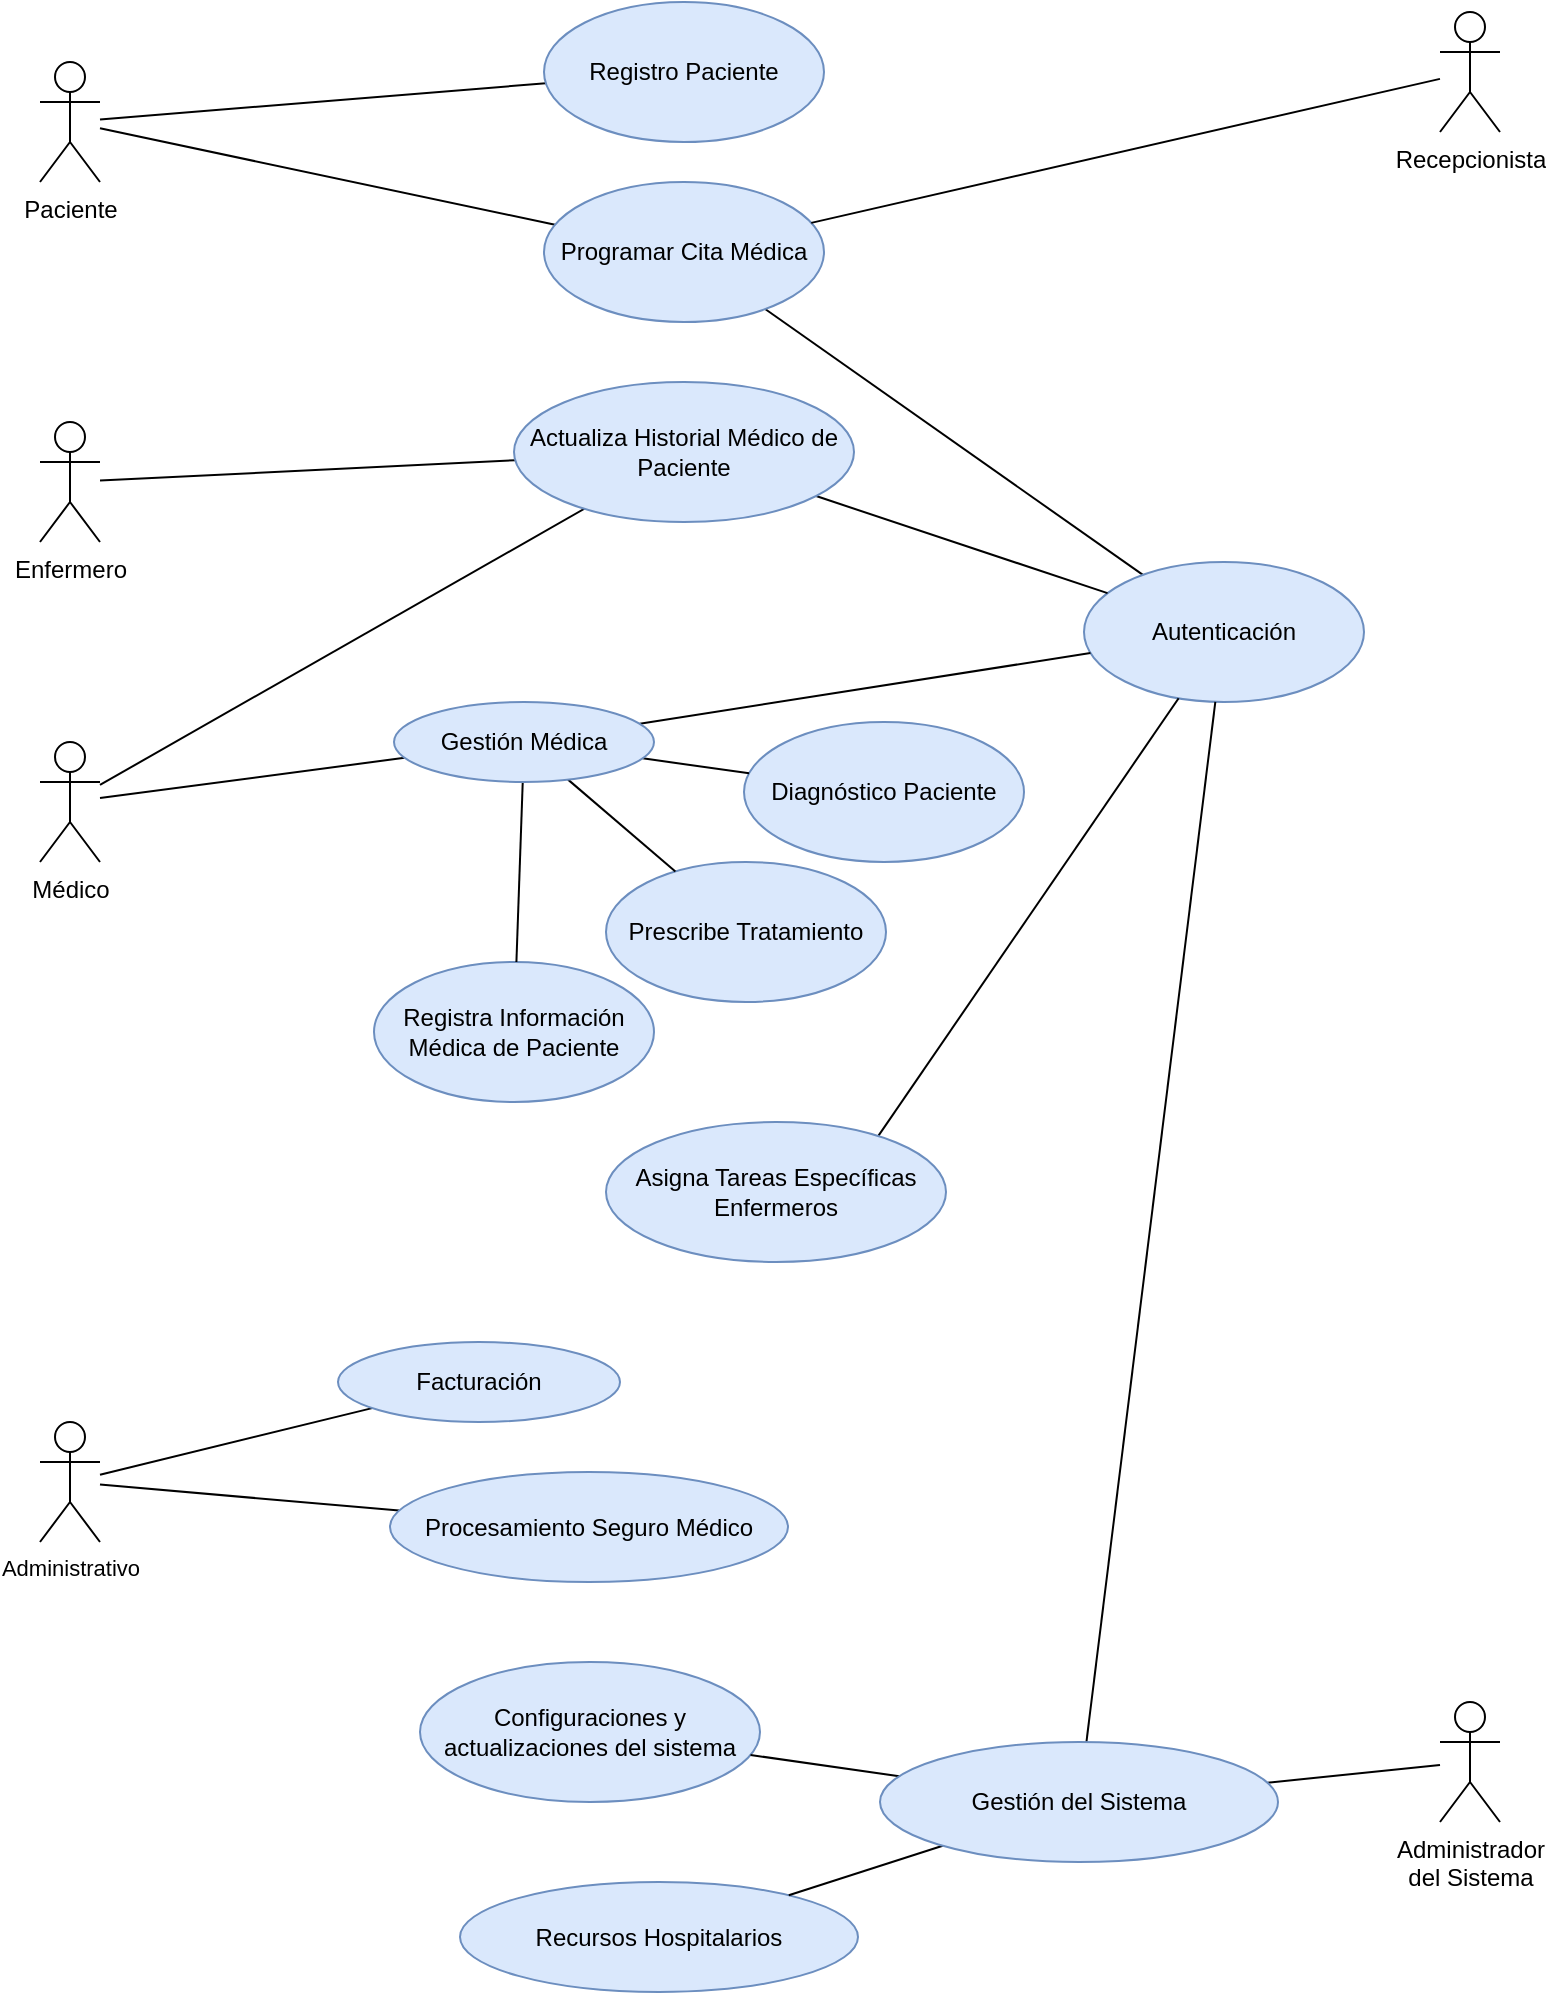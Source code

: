 <mxfile version="22.1.1" type="github">
  <diagram name="Página-1" id="ZNuelECcAXCwTNfUA35b">
    <mxGraphModel dx="934" dy="1289" grid="1" gridSize="10" guides="1" tooltips="1" connect="1" arrows="1" fold="1" page="1" pageScale="1" pageWidth="827" pageHeight="1169" math="0" shadow="0">
      <root>
        <mxCell id="0" />
        <mxCell id="1" parent="0" />
        <mxCell id="eINDZqRwower8AVah4N8-52" style="edgeStyle=none;shape=connector;rounded=0;orthogonalLoop=1;jettySize=auto;html=1;labelBackgroundColor=default;strokeColor=default;align=center;verticalAlign=middle;fontFamily=Helvetica;fontSize=11;fontColor=default;endArrow=none;endFill=0;" edge="1" parent="1" source="eINDZqRwower8AVah4N8-1" target="eINDZqRwower8AVah4N8-31">
          <mxGeometry relative="1" as="geometry" />
        </mxCell>
        <mxCell id="eINDZqRwower8AVah4N8-1" value="Administrador &lt;br&gt;del Sistema" style="shape=umlActor;verticalLabelPosition=bottom;verticalAlign=top;html=1;outlineConnect=0;" vertex="1" parent="1">
          <mxGeometry x="740" y="940" width="30" height="60" as="geometry" />
        </mxCell>
        <mxCell id="eINDZqRwower8AVah4N8-33" style="edgeStyle=none;shape=connector;rounded=0;orthogonalLoop=1;jettySize=auto;html=1;labelBackgroundColor=default;strokeColor=default;align=center;verticalAlign=middle;fontFamily=Helvetica;fontSize=11;fontColor=default;endArrow=none;endFill=0;" edge="1" parent="1" source="eINDZqRwower8AVah4N8-2" target="eINDZqRwower8AVah4N8-15">
          <mxGeometry relative="1" as="geometry" />
        </mxCell>
        <mxCell id="eINDZqRwower8AVah4N8-2" value="Enfermero" style="shape=umlActor;verticalLabelPosition=bottom;verticalAlign=top;html=1;outlineConnect=0;" vertex="1" parent="1">
          <mxGeometry x="40" y="300" width="30" height="60" as="geometry" />
        </mxCell>
        <mxCell id="eINDZqRwower8AVah4N8-44" style="edgeStyle=none;shape=connector;rounded=0;orthogonalLoop=1;jettySize=auto;html=1;labelBackgroundColor=default;strokeColor=default;align=center;verticalAlign=middle;fontFamily=Helvetica;fontSize=11;fontColor=default;endArrow=none;endFill=0;" edge="1" parent="1" source="eINDZqRwower8AVah4N8-3" target="eINDZqRwower8AVah4N8-43">
          <mxGeometry relative="1" as="geometry" />
        </mxCell>
        <mxCell id="eINDZqRwower8AVah4N8-49" style="edgeStyle=none;shape=connector;rounded=0;orthogonalLoop=1;jettySize=auto;html=1;labelBackgroundColor=default;strokeColor=default;align=center;verticalAlign=middle;fontFamily=Helvetica;fontSize=11;fontColor=default;endArrow=none;endFill=0;" edge="1" parent="1" source="eINDZqRwower8AVah4N8-3" target="eINDZqRwower8AVah4N8-15">
          <mxGeometry relative="1" as="geometry" />
        </mxCell>
        <mxCell id="eINDZqRwower8AVah4N8-3" value="Médico" style="shape=umlActor;verticalLabelPosition=bottom;verticalAlign=top;html=1;outlineConnect=0;" vertex="1" parent="1">
          <mxGeometry x="40" y="460" width="30" height="60" as="geometry" />
        </mxCell>
        <mxCell id="eINDZqRwower8AVah4N8-18" style="edgeStyle=none;shape=connector;rounded=0;orthogonalLoop=1;jettySize=auto;html=1;labelBackgroundColor=default;strokeColor=default;align=center;verticalAlign=middle;fontFamily=Helvetica;fontSize=11;fontColor=default;endArrow=none;endFill=0;" edge="1" parent="1" source="eINDZqRwower8AVah4N8-4" target="eINDZqRwower8AVah4N8-10">
          <mxGeometry relative="1" as="geometry" />
        </mxCell>
        <mxCell id="eINDZqRwower8AVah4N8-51" style="edgeStyle=none;shape=connector;rounded=0;orthogonalLoop=1;jettySize=auto;html=1;labelBackgroundColor=default;strokeColor=default;align=center;verticalAlign=middle;fontFamily=Helvetica;fontSize=11;fontColor=default;endArrow=none;endFill=0;" edge="1" parent="1" source="eINDZqRwower8AVah4N8-4" target="eINDZqRwower8AVah4N8-9">
          <mxGeometry relative="1" as="geometry" />
        </mxCell>
        <mxCell id="eINDZqRwower8AVah4N8-4" value="Paciente" style="shape=umlActor;verticalLabelPosition=bottom;verticalAlign=top;html=1;outlineConnect=0;" vertex="1" parent="1">
          <mxGeometry x="40" y="120" width="30" height="60" as="geometry" />
        </mxCell>
        <mxCell id="eINDZqRwower8AVah4N8-9" value="Registro Paciente" style="ellipse;whiteSpace=wrap;html=1;fillColor=#dae8fc;strokeColor=#6c8ebf;" vertex="1" parent="1">
          <mxGeometry x="292" y="90" width="140" height="70" as="geometry" />
        </mxCell>
        <mxCell id="eINDZqRwower8AVah4N8-21" style="edgeStyle=none;shape=connector;rounded=0;orthogonalLoop=1;jettySize=auto;html=1;labelBackgroundColor=default;strokeColor=default;align=center;verticalAlign=middle;fontFamily=Helvetica;fontSize=11;fontColor=default;endArrow=none;endFill=0;" edge="1" parent="1" source="eINDZqRwower8AVah4N8-10" target="eINDZqRwower8AVah4N8-11">
          <mxGeometry relative="1" as="geometry" />
        </mxCell>
        <mxCell id="eINDZqRwower8AVah4N8-10" value="Programar Cita Médica" style="ellipse;whiteSpace=wrap;html=1;fillColor=#dae8fc;strokeColor=#6c8ebf;" vertex="1" parent="1">
          <mxGeometry x="292" y="180" width="140" height="70" as="geometry" />
        </mxCell>
        <mxCell id="eINDZqRwower8AVah4N8-11" value="Autenticación" style="ellipse;whiteSpace=wrap;html=1;fillColor=#dae8fc;strokeColor=#6c8ebf;" vertex="1" parent="1">
          <mxGeometry x="562" y="370" width="140" height="70" as="geometry" />
        </mxCell>
        <mxCell id="eINDZqRwower8AVah4N8-12" value="Diagnóstico Paciente" style="ellipse;whiteSpace=wrap;html=1;fillColor=#dae8fc;strokeColor=#6c8ebf;" vertex="1" parent="1">
          <mxGeometry x="392" y="450" width="140" height="70" as="geometry" />
        </mxCell>
        <mxCell id="eINDZqRwower8AVah4N8-13" value="Prescribe Tratamiento" style="ellipse;whiteSpace=wrap;html=1;fillColor=#dae8fc;strokeColor=#6c8ebf;" vertex="1" parent="1">
          <mxGeometry x="323" y="520" width="140" height="70" as="geometry" />
        </mxCell>
        <mxCell id="eINDZqRwower8AVah4N8-14" value="Registra Información Médica de Paciente" style="ellipse;whiteSpace=wrap;html=1;fillColor=#dae8fc;strokeColor=#6c8ebf;" vertex="1" parent="1">
          <mxGeometry x="207" y="570" width="140" height="70" as="geometry" />
        </mxCell>
        <mxCell id="eINDZqRwower8AVah4N8-20" style="edgeStyle=none;shape=connector;rounded=0;orthogonalLoop=1;jettySize=auto;html=1;labelBackgroundColor=default;strokeColor=default;align=center;verticalAlign=middle;fontFamily=Helvetica;fontSize=11;fontColor=default;endArrow=none;endFill=0;" edge="1" parent="1" source="eINDZqRwower8AVah4N8-15" target="eINDZqRwower8AVah4N8-11">
          <mxGeometry relative="1" as="geometry" />
        </mxCell>
        <mxCell id="eINDZqRwower8AVah4N8-15" value="Actualiza Historial Médico de Paciente" style="ellipse;whiteSpace=wrap;html=1;fillColor=#dae8fc;strokeColor=#6c8ebf;" vertex="1" parent="1">
          <mxGeometry x="277" y="280" width="170" height="70" as="geometry" />
        </mxCell>
        <mxCell id="eINDZqRwower8AVah4N8-22" style="edgeStyle=none;shape=connector;rounded=0;orthogonalLoop=1;jettySize=auto;html=1;labelBackgroundColor=default;strokeColor=default;align=center;verticalAlign=middle;fontFamily=Helvetica;fontSize=11;fontColor=default;endArrow=none;endFill=0;exitX=0.798;exitY=0.11;exitDx=0;exitDy=0;exitPerimeter=0;" edge="1" parent="1" source="eINDZqRwower8AVah4N8-16" target="eINDZqRwower8AVah4N8-11">
          <mxGeometry relative="1" as="geometry" />
        </mxCell>
        <mxCell id="eINDZqRwower8AVah4N8-16" value="Asigna Tareas Específicas Enfermeros" style="ellipse;whiteSpace=wrap;html=1;fillColor=#dae8fc;strokeColor=#6c8ebf;" vertex="1" parent="1">
          <mxGeometry x="323" y="650" width="170" height="70" as="geometry" />
        </mxCell>
        <mxCell id="eINDZqRwower8AVah4N8-23" value="Configuraciones y actualizaciones del sistema" style="ellipse;whiteSpace=wrap;html=1;fillColor=#dae8fc;strokeColor=#6c8ebf;" vertex="1" parent="1">
          <mxGeometry x="230" y="920" width="170" height="70" as="geometry" />
        </mxCell>
        <mxCell id="eINDZqRwower8AVah4N8-53" style="edgeStyle=none;shape=connector;rounded=0;orthogonalLoop=1;jettySize=auto;html=1;labelBackgroundColor=default;strokeColor=default;align=center;verticalAlign=middle;fontFamily=Helvetica;fontSize=11;fontColor=default;endArrow=none;endFill=0;" edge="1" parent="1" source="eINDZqRwower8AVah4N8-27" target="eINDZqRwower8AVah4N8-29">
          <mxGeometry relative="1" as="geometry" />
        </mxCell>
        <mxCell id="eINDZqRwower8AVah4N8-54" style="edgeStyle=none;shape=connector;rounded=0;orthogonalLoop=1;jettySize=auto;html=1;labelBackgroundColor=default;strokeColor=default;align=center;verticalAlign=middle;fontFamily=Helvetica;fontSize=11;fontColor=default;endArrow=none;endFill=0;" edge="1" parent="1" source="eINDZqRwower8AVah4N8-27" target="eINDZqRwower8AVah4N8-28">
          <mxGeometry relative="1" as="geometry" />
        </mxCell>
        <mxCell id="eINDZqRwower8AVah4N8-27" value="Administrativo" style="shape=umlActor;html=1;verticalLabelPosition=bottom;verticalAlign=top;align=center;fontFamily=Helvetica;fontSize=11;fontColor=default;" vertex="1" parent="1">
          <mxGeometry x="40" y="800" width="30" height="60" as="geometry" />
        </mxCell>
        <mxCell id="eINDZqRwower8AVah4N8-28" value="Procesamiento Seguro Médico" style="ellipse;whiteSpace=wrap;html=1;fillColor=#dae8fc;strokeColor=#6c8ebf;container=1;" vertex="1" parent="1">
          <mxGeometry x="215" y="825" width="199" height="55" as="geometry" />
        </mxCell>
        <mxCell id="eINDZqRwower8AVah4N8-29" value="Facturación" style="ellipse;whiteSpace=wrap;html=1;fillColor=#dae8fc;strokeColor=#6c8ebf;" vertex="1" parent="1">
          <mxGeometry x="189" y="760" width="141" height="40" as="geometry" />
        </mxCell>
        <mxCell id="eINDZqRwower8AVah4N8-30" value="Recursos Hospitalarios" style="ellipse;whiteSpace=wrap;html=1;fillColor=#dae8fc;strokeColor=#6c8ebf;" vertex="1" parent="1">
          <mxGeometry x="250" y="1030" width="199" height="55" as="geometry" />
        </mxCell>
        <mxCell id="eINDZqRwower8AVah4N8-38" style="edgeStyle=none;shape=connector;rounded=0;orthogonalLoop=1;jettySize=auto;html=1;labelBackgroundColor=default;strokeColor=default;align=center;verticalAlign=middle;fontFamily=Helvetica;fontSize=11;fontColor=default;endArrow=none;endFill=0;" edge="1" parent="1" source="eINDZqRwower8AVah4N8-31" target="eINDZqRwower8AVah4N8-11">
          <mxGeometry relative="1" as="geometry" />
        </mxCell>
        <mxCell id="eINDZqRwower8AVah4N8-39" style="edgeStyle=none;shape=connector;rounded=0;orthogonalLoop=1;jettySize=auto;html=1;labelBackgroundColor=default;strokeColor=default;align=center;verticalAlign=middle;fontFamily=Helvetica;fontSize=11;fontColor=default;endArrow=none;endFill=0;" edge="1" parent="1" source="eINDZqRwower8AVah4N8-31" target="eINDZqRwower8AVah4N8-23">
          <mxGeometry relative="1" as="geometry" />
        </mxCell>
        <mxCell id="eINDZqRwower8AVah4N8-40" style="edgeStyle=none;shape=connector;rounded=0;orthogonalLoop=1;jettySize=auto;html=1;labelBackgroundColor=default;strokeColor=default;align=center;verticalAlign=middle;fontFamily=Helvetica;fontSize=11;fontColor=default;endArrow=none;endFill=0;" edge="1" parent="1" source="eINDZqRwower8AVah4N8-31" target="eINDZqRwower8AVah4N8-30">
          <mxGeometry relative="1" as="geometry" />
        </mxCell>
        <mxCell id="eINDZqRwower8AVah4N8-31" value="Gestión del Sistema" style="ellipse;whiteSpace=wrap;html=1;fillColor=#dae8fc;strokeColor=#6c8ebf;" vertex="1" parent="1">
          <mxGeometry x="460" y="960" width="199" height="60" as="geometry" />
        </mxCell>
        <mxCell id="eINDZqRwower8AVah4N8-45" style="edgeStyle=none;shape=connector;rounded=0;orthogonalLoop=1;jettySize=auto;html=1;labelBackgroundColor=default;strokeColor=default;align=center;verticalAlign=middle;fontFamily=Helvetica;fontSize=11;fontColor=default;endArrow=none;endFill=0;" edge="1" parent="1" source="eINDZqRwower8AVah4N8-43" target="eINDZqRwower8AVah4N8-14">
          <mxGeometry relative="1" as="geometry" />
        </mxCell>
        <mxCell id="eINDZqRwower8AVah4N8-46" style="edgeStyle=none;shape=connector;rounded=0;orthogonalLoop=1;jettySize=auto;html=1;labelBackgroundColor=default;strokeColor=default;align=center;verticalAlign=middle;fontFamily=Helvetica;fontSize=11;fontColor=default;endArrow=none;endFill=0;" edge="1" parent="1" source="eINDZqRwower8AVah4N8-43" target="eINDZqRwower8AVah4N8-13">
          <mxGeometry relative="1" as="geometry" />
        </mxCell>
        <mxCell id="eINDZqRwower8AVah4N8-47" style="edgeStyle=none;shape=connector;rounded=0;orthogonalLoop=1;jettySize=auto;html=1;labelBackgroundColor=default;strokeColor=default;align=center;verticalAlign=middle;fontFamily=Helvetica;fontSize=11;fontColor=default;endArrow=none;endFill=0;" edge="1" parent="1" source="eINDZqRwower8AVah4N8-43" target="eINDZqRwower8AVah4N8-12">
          <mxGeometry relative="1" as="geometry" />
        </mxCell>
        <mxCell id="eINDZqRwower8AVah4N8-48" style="edgeStyle=none;shape=connector;rounded=0;orthogonalLoop=1;jettySize=auto;html=1;labelBackgroundColor=default;strokeColor=default;align=center;verticalAlign=middle;fontFamily=Helvetica;fontSize=11;fontColor=default;endArrow=none;endFill=0;" edge="1" parent="1" source="eINDZqRwower8AVah4N8-43" target="eINDZqRwower8AVah4N8-11">
          <mxGeometry relative="1" as="geometry" />
        </mxCell>
        <mxCell id="eINDZqRwower8AVah4N8-43" value="Gestión Médica" style="ellipse;whiteSpace=wrap;html=1;fillColor=#dae8fc;strokeColor=#6c8ebf;" vertex="1" parent="1">
          <mxGeometry x="217" y="440" width="130" height="40" as="geometry" />
        </mxCell>
        <mxCell id="eINDZqRwower8AVah4N8-56" style="edgeStyle=none;shape=connector;rounded=0;orthogonalLoop=1;jettySize=auto;html=1;labelBackgroundColor=default;strokeColor=default;align=center;verticalAlign=middle;fontFamily=Helvetica;fontSize=11;fontColor=default;endArrow=none;endFill=0;" edge="1" parent="1" source="eINDZqRwower8AVah4N8-55" target="eINDZqRwower8AVah4N8-10">
          <mxGeometry relative="1" as="geometry" />
        </mxCell>
        <mxCell id="eINDZqRwower8AVah4N8-55" value="Recepcionista" style="shape=umlActor;verticalLabelPosition=bottom;verticalAlign=top;html=1;outlineConnect=0;" vertex="1" parent="1">
          <mxGeometry x="740" y="95" width="30" height="60" as="geometry" />
        </mxCell>
      </root>
    </mxGraphModel>
  </diagram>
</mxfile>
